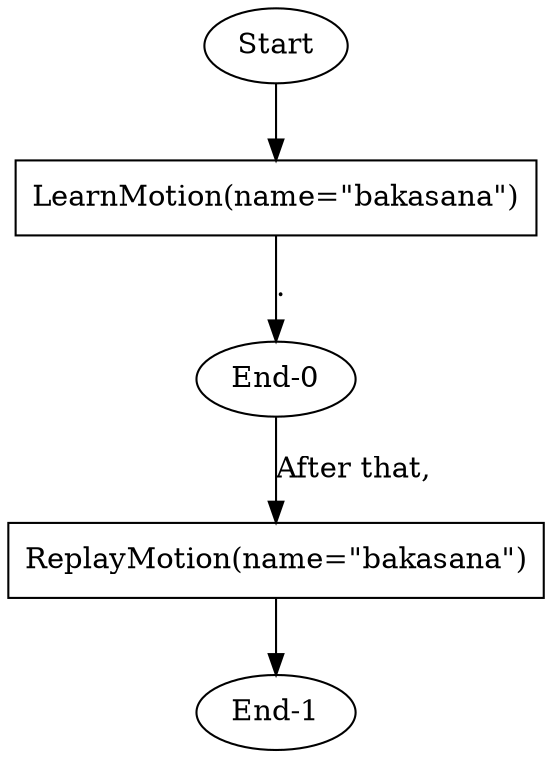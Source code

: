 strict digraph  {
Start [sent_idx=0];
"LearnMotion(name=\"bakasana\")" [idx=0, idx_main=0, sent_idx=0, shape=box];
"End-0" [sent_idx=0];
"ReplayMotion(name=\"bakasana\")" [idx=0, idx_main=0, sent_idx=1, shape=box];
"End-1" [sent_idx=1];
Start -> "LearnMotion(name=\"bakasana\")"  [label=""];
"LearnMotion(name=\"bakasana\")" -> "End-0"  [label="."];
"End-0" -> "ReplayMotion(name=\"bakasana\")"  [label="After that,"];
"ReplayMotion(name=\"bakasana\")" -> "End-1"  [label=""];
}
